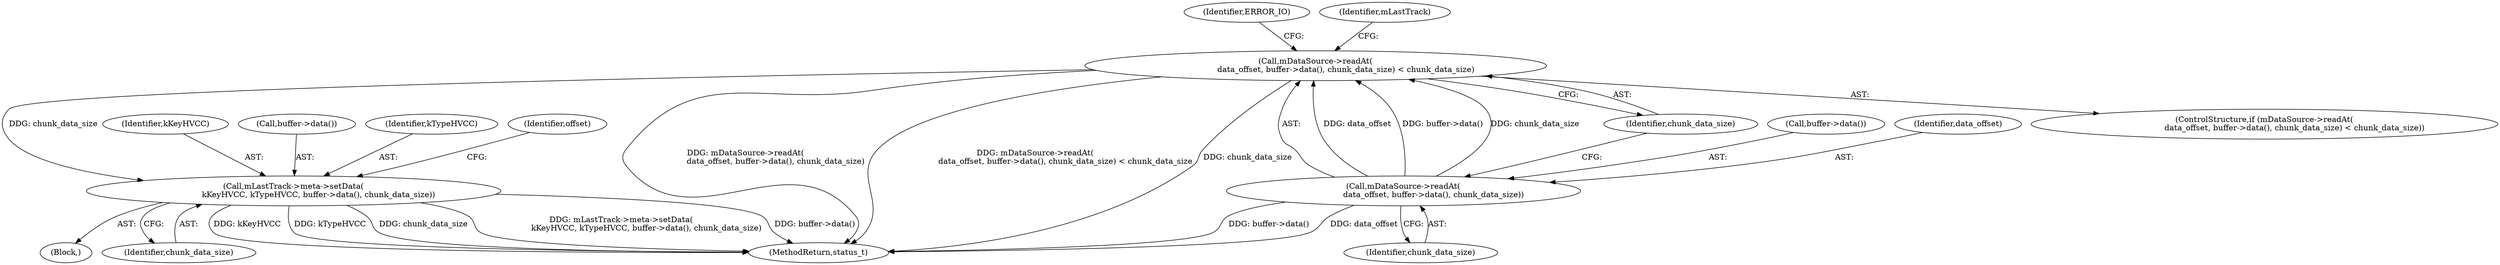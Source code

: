 digraph "0_Android_8a3a2f6ea7defe1a81bb32b3c9f3537f84749b9d@API" {
"1002896" [label="(Call,mDataSource->readAt(\n                        data_offset, buffer->data(), chunk_data_size) < chunk_data_size)"];
"1002897" [label="(Call,mDataSource->readAt(\n                        data_offset, buffer->data(), chunk_data_size))"];
"1002911" [label="(Call,mLastTrack->meta->setData(\n                    kKeyHVCC, kTypeHVCC, buffer->data(), chunk_data_size))"];
"1002901" [label="(Identifier,chunk_data_size)"];
"1002897" [label="(Call,mDataSource->readAt(\n                        data_offset, buffer->data(), chunk_data_size))"];
"1002896" [label="(Call,mDataSource->readAt(\n                        data_offset, buffer->data(), chunk_data_size) < chunk_data_size)"];
"1002899" [label="(Call,buffer->data())"];
"1002915" [label="(Identifier,chunk_data_size)"];
"1003923" [label="(MethodReturn,status_t)"];
"1002911" [label="(Call,mLastTrack->meta->setData(\n                    kKeyHVCC, kTypeHVCC, buffer->data(), chunk_data_size))"];
"1002880" [label="(Block,)"];
"1002912" [label="(Identifier,kKeyHVCC)"];
"1002914" [label="(Call,buffer->data())"];
"1002913" [label="(Identifier,kTypeHVCC)"];
"1002904" [label="(Identifier,ERROR_IO)"];
"1002898" [label="(Identifier,data_offset)"];
"1002918" [label="(Identifier,offset)"];
"1002895" [label="(ControlStructure,if (mDataSource->readAt(\n                        data_offset, buffer->data(), chunk_data_size) < chunk_data_size))"];
"1002900" [label="(Identifier,chunk_data_size)"];
"1002907" [label="(Identifier,mLastTrack)"];
"1002896" -> "1002895"  [label="AST: "];
"1002896" -> "1002901"  [label="CFG: "];
"1002897" -> "1002896"  [label="AST: "];
"1002901" -> "1002896"  [label="AST: "];
"1002904" -> "1002896"  [label="CFG: "];
"1002907" -> "1002896"  [label="CFG: "];
"1002896" -> "1003923"  [label="DDG: mDataSource->readAt(\n                        data_offset, buffer->data(), chunk_data_size)"];
"1002896" -> "1003923"  [label="DDG: mDataSource->readAt(\n                        data_offset, buffer->data(), chunk_data_size) < chunk_data_size"];
"1002896" -> "1003923"  [label="DDG: chunk_data_size"];
"1002897" -> "1002896"  [label="DDG: data_offset"];
"1002897" -> "1002896"  [label="DDG: buffer->data()"];
"1002897" -> "1002896"  [label="DDG: chunk_data_size"];
"1002896" -> "1002911"  [label="DDG: chunk_data_size"];
"1002897" -> "1002900"  [label="CFG: "];
"1002898" -> "1002897"  [label="AST: "];
"1002899" -> "1002897"  [label="AST: "];
"1002900" -> "1002897"  [label="AST: "];
"1002901" -> "1002897"  [label="CFG: "];
"1002897" -> "1003923"  [label="DDG: buffer->data()"];
"1002897" -> "1003923"  [label="DDG: data_offset"];
"1002911" -> "1002880"  [label="AST: "];
"1002911" -> "1002915"  [label="CFG: "];
"1002912" -> "1002911"  [label="AST: "];
"1002913" -> "1002911"  [label="AST: "];
"1002914" -> "1002911"  [label="AST: "];
"1002915" -> "1002911"  [label="AST: "];
"1002918" -> "1002911"  [label="CFG: "];
"1002911" -> "1003923"  [label="DDG: kKeyHVCC"];
"1002911" -> "1003923"  [label="DDG: kTypeHVCC"];
"1002911" -> "1003923"  [label="DDG: chunk_data_size"];
"1002911" -> "1003923"  [label="DDG: mLastTrack->meta->setData(\n                    kKeyHVCC, kTypeHVCC, buffer->data(), chunk_data_size)"];
"1002911" -> "1003923"  [label="DDG: buffer->data()"];
}

